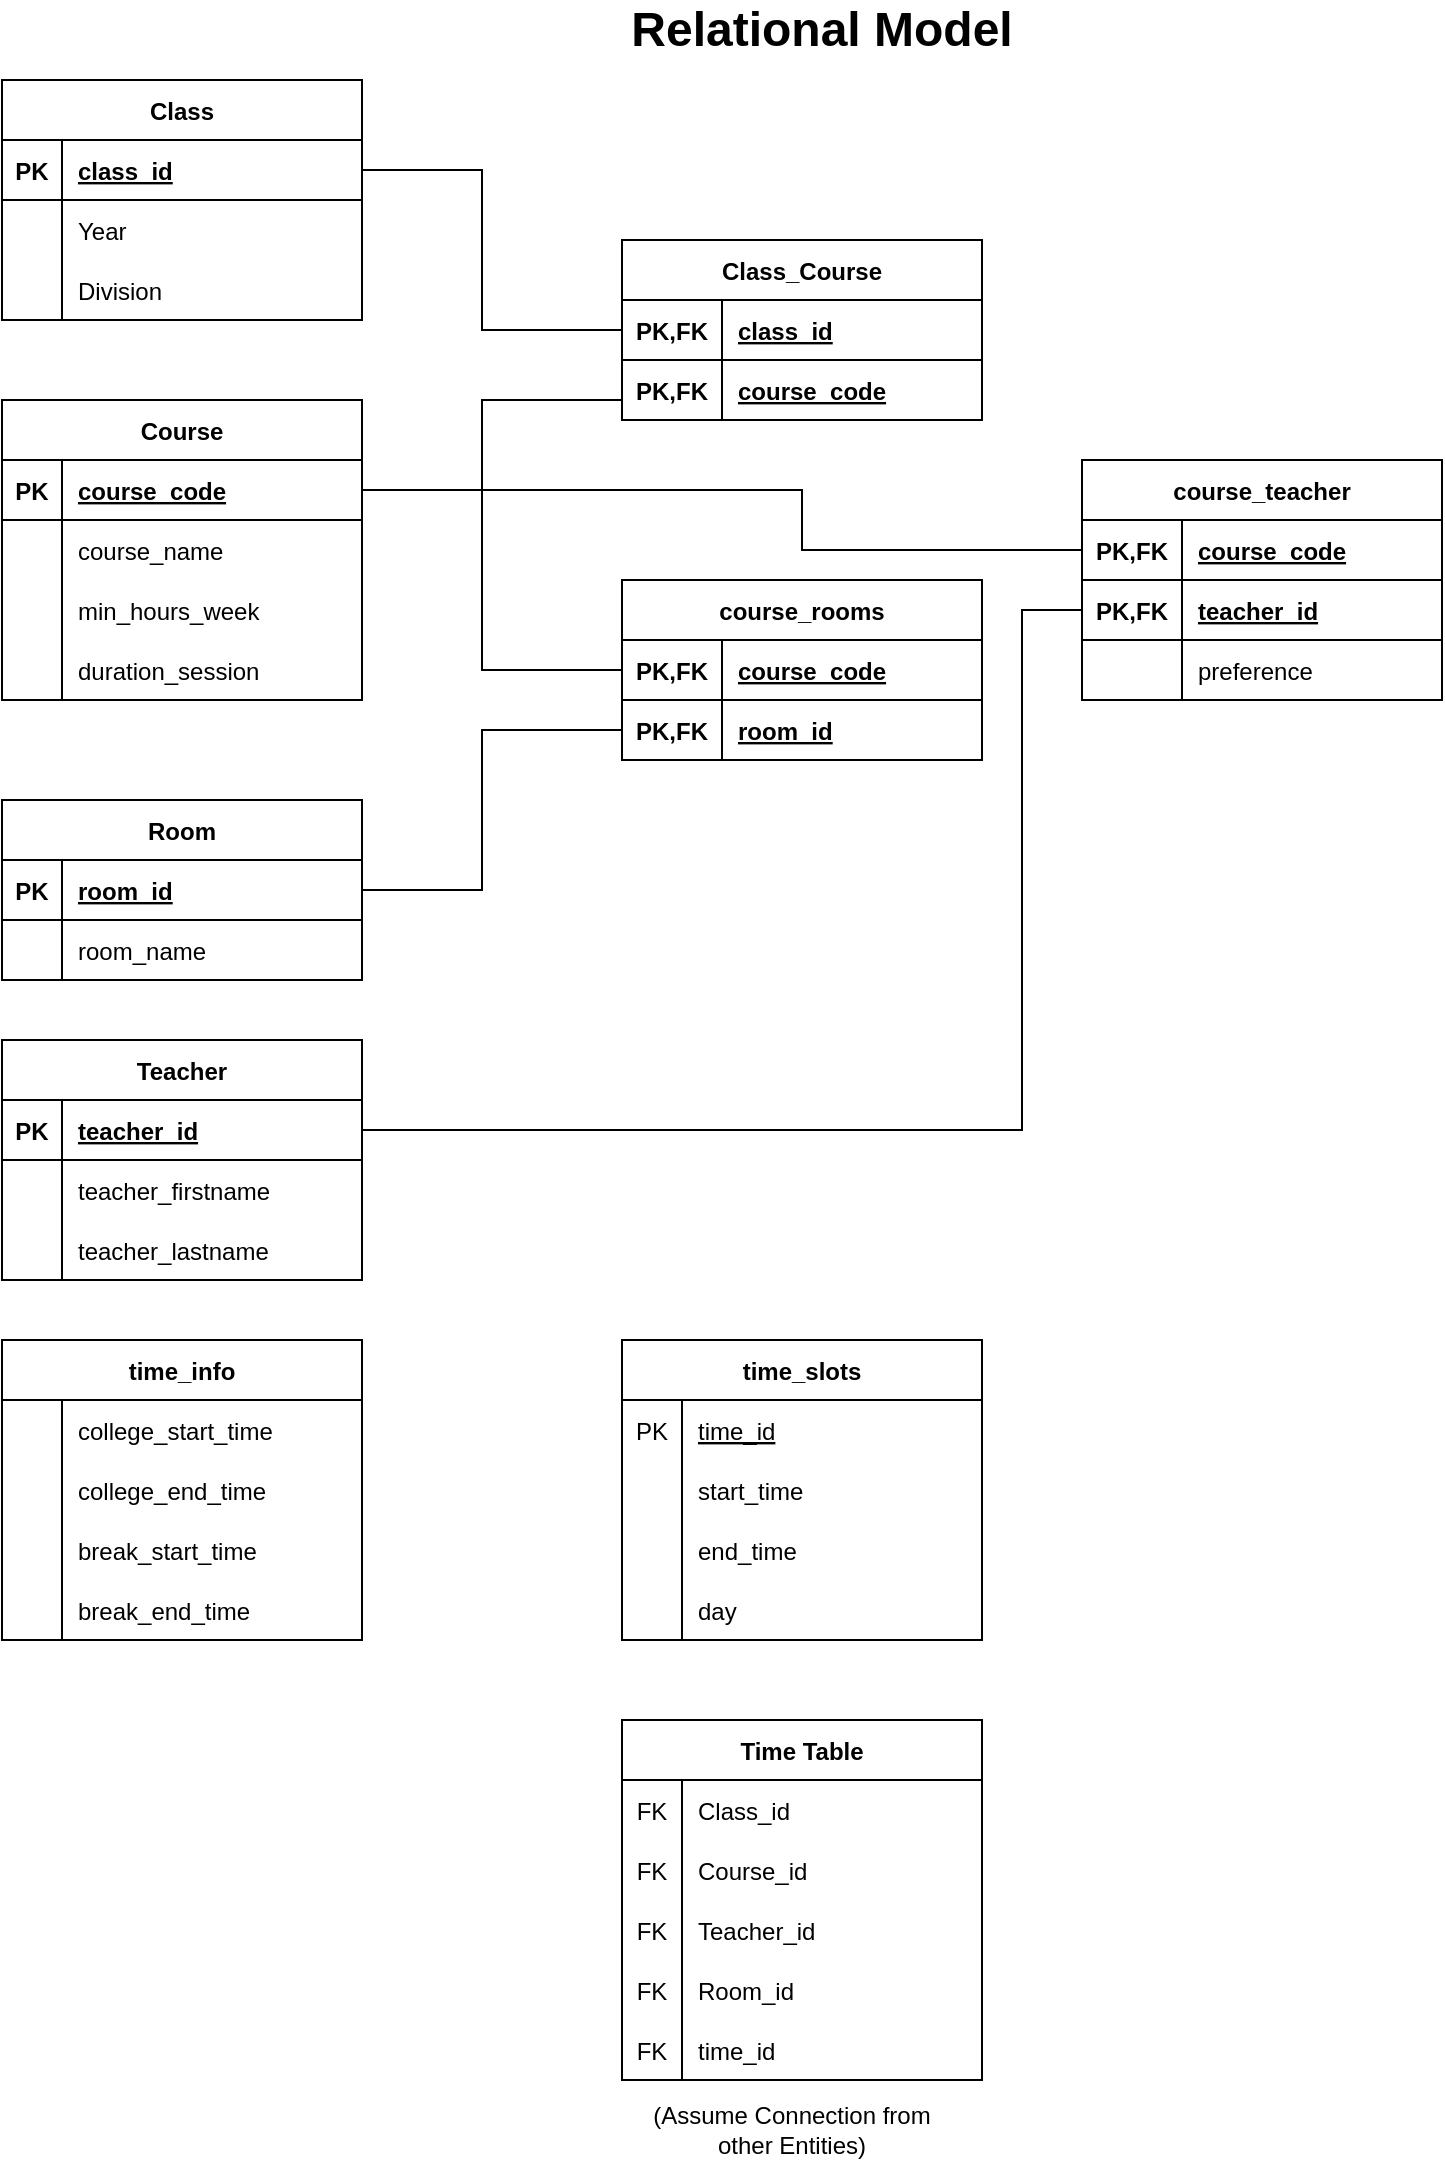 <mxfile version="20.8.7" type="device"><diagram id="zvLqzb58kwVaxN1AMwR2" name="Page-1"><mxGraphModel dx="794" dy="476" grid="1" gridSize="10" guides="1" tooltips="1" connect="1" arrows="1" fold="1" page="1" pageScale="1" pageWidth="1100" pageHeight="1700" math="0" shadow="0"><root><mxCell id="0"/><mxCell id="1" parent="0"/><mxCell id="yM-epIyJSIIHkvB47Rvs-1" value="&lt;b&gt;&lt;font style=&quot;font-size: 24px;&quot;&gt;Relational Model&lt;/font&gt;&lt;/b&gt;" style="text;html=1;strokeColor=none;fillColor=none;align=center;verticalAlign=middle;whiteSpace=wrap;rounded=0;" parent="1" vertex="1"><mxGeometry x="310" y="40" width="280" height="30" as="geometry"/></mxCell><mxCell id="yM-epIyJSIIHkvB47Rvs-2" value="Class" style="shape=table;startSize=30;container=1;collapsible=1;childLayout=tableLayout;fixedRows=1;rowLines=0;fontStyle=1;align=center;resizeLast=1;fontSize=12;" parent="1" vertex="1"><mxGeometry x="40" y="80" width="180" height="120" as="geometry"/></mxCell><mxCell id="yM-epIyJSIIHkvB47Rvs-3" value="" style="shape=tableRow;horizontal=0;startSize=0;swimlaneHead=0;swimlaneBody=0;fillColor=none;collapsible=0;dropTarget=0;points=[[0,0.5],[1,0.5]];portConstraint=eastwest;top=0;left=0;right=0;bottom=1;fontSize=24;" parent="yM-epIyJSIIHkvB47Rvs-2" vertex="1"><mxGeometry y="30" width="180" height="30" as="geometry"/></mxCell><mxCell id="yM-epIyJSIIHkvB47Rvs-4" value="PK" style="shape=partialRectangle;connectable=0;fillColor=none;top=0;left=0;bottom=0;right=0;fontStyle=1;overflow=hidden;fontSize=12;" parent="yM-epIyJSIIHkvB47Rvs-3" vertex="1"><mxGeometry width="30" height="30" as="geometry"><mxRectangle width="30" height="30" as="alternateBounds"/></mxGeometry></mxCell><mxCell id="yM-epIyJSIIHkvB47Rvs-5" value="class_id" style="shape=partialRectangle;connectable=0;fillColor=none;top=0;left=0;bottom=0;right=0;align=left;spacingLeft=6;fontStyle=5;overflow=hidden;fontSize=12;" parent="yM-epIyJSIIHkvB47Rvs-3" vertex="1"><mxGeometry x="30" width="150" height="30" as="geometry"><mxRectangle width="150" height="30" as="alternateBounds"/></mxGeometry></mxCell><mxCell id="yM-epIyJSIIHkvB47Rvs-6" value="" style="shape=tableRow;horizontal=0;startSize=0;swimlaneHead=0;swimlaneBody=0;fillColor=none;collapsible=0;dropTarget=0;points=[[0,0.5],[1,0.5]];portConstraint=eastwest;top=0;left=0;right=0;bottom=0;fontSize=24;" parent="yM-epIyJSIIHkvB47Rvs-2" vertex="1"><mxGeometry y="60" width="180" height="30" as="geometry"/></mxCell><mxCell id="yM-epIyJSIIHkvB47Rvs-7" value="" style="shape=partialRectangle;connectable=0;fillColor=none;top=0;left=0;bottom=0;right=0;editable=1;overflow=hidden;fontSize=24;" parent="yM-epIyJSIIHkvB47Rvs-6" vertex="1"><mxGeometry width="30" height="30" as="geometry"><mxRectangle width="30" height="30" as="alternateBounds"/></mxGeometry></mxCell><mxCell id="yM-epIyJSIIHkvB47Rvs-8" value="Year" style="shape=partialRectangle;connectable=0;fillColor=none;top=0;left=0;bottom=0;right=0;align=left;spacingLeft=6;overflow=hidden;fontSize=12;" parent="yM-epIyJSIIHkvB47Rvs-6" vertex="1"><mxGeometry x="30" width="150" height="30" as="geometry"><mxRectangle width="150" height="30" as="alternateBounds"/></mxGeometry></mxCell><mxCell id="yM-epIyJSIIHkvB47Rvs-9" value="" style="shape=tableRow;horizontal=0;startSize=0;swimlaneHead=0;swimlaneBody=0;fillColor=none;collapsible=0;dropTarget=0;points=[[0,0.5],[1,0.5]];portConstraint=eastwest;top=0;left=0;right=0;bottom=0;fontSize=24;" parent="yM-epIyJSIIHkvB47Rvs-2" vertex="1"><mxGeometry y="90" width="180" height="30" as="geometry"/></mxCell><mxCell id="yM-epIyJSIIHkvB47Rvs-10" value="" style="shape=partialRectangle;connectable=0;fillColor=none;top=0;left=0;bottom=0;right=0;editable=1;overflow=hidden;fontSize=24;" parent="yM-epIyJSIIHkvB47Rvs-9" vertex="1"><mxGeometry width="30" height="30" as="geometry"><mxRectangle width="30" height="30" as="alternateBounds"/></mxGeometry></mxCell><mxCell id="yM-epIyJSIIHkvB47Rvs-11" value="Division" style="shape=partialRectangle;connectable=0;fillColor=none;top=0;left=0;bottom=0;right=0;align=left;spacingLeft=6;overflow=hidden;fontSize=12;" parent="yM-epIyJSIIHkvB47Rvs-9" vertex="1"><mxGeometry x="30" width="150" height="30" as="geometry"><mxRectangle width="150" height="30" as="alternateBounds"/></mxGeometry></mxCell><mxCell id="yM-epIyJSIIHkvB47Rvs-15" value="Course" style="shape=table;startSize=30;container=1;collapsible=1;childLayout=tableLayout;fixedRows=1;rowLines=0;fontStyle=1;align=center;resizeLast=1;fontSize=12;" parent="1" vertex="1"><mxGeometry x="40" y="240" width="180" height="150" as="geometry"/></mxCell><mxCell id="yM-epIyJSIIHkvB47Rvs-16" value="" style="shape=tableRow;horizontal=0;startSize=0;swimlaneHead=0;swimlaneBody=0;fillColor=none;collapsible=0;dropTarget=0;points=[[0,0.5],[1,0.5]];portConstraint=eastwest;top=0;left=0;right=0;bottom=1;fontSize=24;" parent="yM-epIyJSIIHkvB47Rvs-15" vertex="1"><mxGeometry y="30" width="180" height="30" as="geometry"/></mxCell><mxCell id="yM-epIyJSIIHkvB47Rvs-17" value="PK" style="shape=partialRectangle;connectable=0;fillColor=none;top=0;left=0;bottom=0;right=0;fontStyle=1;overflow=hidden;fontSize=12;" parent="yM-epIyJSIIHkvB47Rvs-16" vertex="1"><mxGeometry width="30" height="30" as="geometry"><mxRectangle width="30" height="30" as="alternateBounds"/></mxGeometry></mxCell><mxCell id="yM-epIyJSIIHkvB47Rvs-18" value="course_code" style="shape=partialRectangle;connectable=0;fillColor=none;top=0;left=0;bottom=0;right=0;align=left;spacingLeft=6;fontStyle=5;overflow=hidden;fontSize=12;" parent="yM-epIyJSIIHkvB47Rvs-16" vertex="1"><mxGeometry x="30" width="150" height="30" as="geometry"><mxRectangle width="150" height="30" as="alternateBounds"/></mxGeometry></mxCell><mxCell id="yM-epIyJSIIHkvB47Rvs-19" value="" style="shape=tableRow;horizontal=0;startSize=0;swimlaneHead=0;swimlaneBody=0;fillColor=none;collapsible=0;dropTarget=0;points=[[0,0.5],[1,0.5]];portConstraint=eastwest;top=0;left=0;right=0;bottom=0;fontSize=24;" parent="yM-epIyJSIIHkvB47Rvs-15" vertex="1"><mxGeometry y="60" width="180" height="30" as="geometry"/></mxCell><mxCell id="yM-epIyJSIIHkvB47Rvs-20" value="" style="shape=partialRectangle;connectable=0;fillColor=none;top=0;left=0;bottom=0;right=0;editable=1;overflow=hidden;fontSize=24;" parent="yM-epIyJSIIHkvB47Rvs-19" vertex="1"><mxGeometry width="30" height="30" as="geometry"><mxRectangle width="30" height="30" as="alternateBounds"/></mxGeometry></mxCell><mxCell id="yM-epIyJSIIHkvB47Rvs-21" value="course_name" style="shape=partialRectangle;connectable=0;fillColor=none;top=0;left=0;bottom=0;right=0;align=left;spacingLeft=6;overflow=hidden;fontSize=12;" parent="yM-epIyJSIIHkvB47Rvs-19" vertex="1"><mxGeometry x="30" width="150" height="30" as="geometry"><mxRectangle width="150" height="30" as="alternateBounds"/></mxGeometry></mxCell><mxCell id="yM-epIyJSIIHkvB47Rvs-22" value="" style="shape=tableRow;horizontal=0;startSize=0;swimlaneHead=0;swimlaneBody=0;fillColor=none;collapsible=0;dropTarget=0;points=[[0,0.5],[1,0.5]];portConstraint=eastwest;top=0;left=0;right=0;bottom=0;fontSize=24;" parent="yM-epIyJSIIHkvB47Rvs-15" vertex="1"><mxGeometry y="90" width="180" height="30" as="geometry"/></mxCell><mxCell id="yM-epIyJSIIHkvB47Rvs-23" value="" style="shape=partialRectangle;connectable=0;fillColor=none;top=0;left=0;bottom=0;right=0;editable=1;overflow=hidden;fontSize=24;" parent="yM-epIyJSIIHkvB47Rvs-22" vertex="1"><mxGeometry width="30" height="30" as="geometry"><mxRectangle width="30" height="30" as="alternateBounds"/></mxGeometry></mxCell><mxCell id="yM-epIyJSIIHkvB47Rvs-24" value="min_hours_week" style="shape=partialRectangle;connectable=0;fillColor=none;top=0;left=0;bottom=0;right=0;align=left;spacingLeft=6;overflow=hidden;fontSize=12;" parent="yM-epIyJSIIHkvB47Rvs-22" vertex="1"><mxGeometry x="30" width="150" height="30" as="geometry"><mxRectangle width="150" height="30" as="alternateBounds"/></mxGeometry></mxCell><mxCell id="yM-epIyJSIIHkvB47Rvs-47" value="" style="shape=tableRow;horizontal=0;startSize=0;swimlaneHead=0;swimlaneBody=0;fillColor=none;collapsible=0;dropTarget=0;points=[[0,0.5],[1,0.5]];portConstraint=eastwest;top=0;left=0;right=0;bottom=0;fontSize=24;" parent="yM-epIyJSIIHkvB47Rvs-15" vertex="1"><mxGeometry y="120" width="180" height="30" as="geometry"/></mxCell><mxCell id="yM-epIyJSIIHkvB47Rvs-48" value="" style="shape=partialRectangle;connectable=0;fillColor=none;top=0;left=0;bottom=0;right=0;editable=1;overflow=hidden;fontSize=24;" parent="yM-epIyJSIIHkvB47Rvs-47" vertex="1"><mxGeometry width="30" height="30" as="geometry"><mxRectangle width="30" height="30" as="alternateBounds"/></mxGeometry></mxCell><mxCell id="yM-epIyJSIIHkvB47Rvs-49" value="duration_session" style="shape=partialRectangle;connectable=0;fillColor=none;top=0;left=0;bottom=0;right=0;align=left;spacingLeft=6;overflow=hidden;fontSize=12;" parent="yM-epIyJSIIHkvB47Rvs-47" vertex="1"><mxGeometry x="30" width="150" height="30" as="geometry"><mxRectangle width="150" height="30" as="alternateBounds"/></mxGeometry></mxCell><mxCell id="yM-epIyJSIIHkvB47Rvs-50" value="Room" style="shape=table;startSize=30;container=1;collapsible=1;childLayout=tableLayout;fixedRows=1;rowLines=0;fontStyle=1;align=center;resizeLast=1;fontSize=12;" parent="1" vertex="1"><mxGeometry x="40" y="440" width="180" height="90" as="geometry"/></mxCell><mxCell id="yM-epIyJSIIHkvB47Rvs-51" value="" style="shape=tableRow;horizontal=0;startSize=0;swimlaneHead=0;swimlaneBody=0;fillColor=none;collapsible=0;dropTarget=0;points=[[0,0.5],[1,0.5]];portConstraint=eastwest;top=0;left=0;right=0;bottom=1;fontSize=24;" parent="yM-epIyJSIIHkvB47Rvs-50" vertex="1"><mxGeometry y="30" width="180" height="30" as="geometry"/></mxCell><mxCell id="yM-epIyJSIIHkvB47Rvs-52" value="PK" style="shape=partialRectangle;connectable=0;fillColor=none;top=0;left=0;bottom=0;right=0;fontStyle=1;overflow=hidden;fontSize=12;" parent="yM-epIyJSIIHkvB47Rvs-51" vertex="1"><mxGeometry width="30" height="30" as="geometry"><mxRectangle width="30" height="30" as="alternateBounds"/></mxGeometry></mxCell><mxCell id="yM-epIyJSIIHkvB47Rvs-53" value="room_id" style="shape=partialRectangle;connectable=0;fillColor=none;top=0;left=0;bottom=0;right=0;align=left;spacingLeft=6;fontStyle=5;overflow=hidden;fontSize=12;" parent="yM-epIyJSIIHkvB47Rvs-51" vertex="1"><mxGeometry x="30" width="150" height="30" as="geometry"><mxRectangle width="150" height="30" as="alternateBounds"/></mxGeometry></mxCell><mxCell id="yM-epIyJSIIHkvB47Rvs-54" value="" style="shape=tableRow;horizontal=0;startSize=0;swimlaneHead=0;swimlaneBody=0;fillColor=none;collapsible=0;dropTarget=0;points=[[0,0.5],[1,0.5]];portConstraint=eastwest;top=0;left=0;right=0;bottom=0;fontSize=24;" parent="yM-epIyJSIIHkvB47Rvs-50" vertex="1"><mxGeometry y="60" width="180" height="30" as="geometry"/></mxCell><mxCell id="yM-epIyJSIIHkvB47Rvs-55" value="" style="shape=partialRectangle;connectable=0;fillColor=none;top=0;left=0;bottom=0;right=0;editable=1;overflow=hidden;fontSize=24;" parent="yM-epIyJSIIHkvB47Rvs-54" vertex="1"><mxGeometry width="30" height="30" as="geometry"><mxRectangle width="30" height="30" as="alternateBounds"/></mxGeometry></mxCell><mxCell id="yM-epIyJSIIHkvB47Rvs-56" value="room_name" style="shape=partialRectangle;connectable=0;fillColor=none;top=0;left=0;bottom=0;right=0;align=left;spacingLeft=6;overflow=hidden;fontSize=12;" parent="yM-epIyJSIIHkvB47Rvs-54" vertex="1"><mxGeometry x="30" width="150" height="30" as="geometry"><mxRectangle width="150" height="30" as="alternateBounds"/></mxGeometry></mxCell><mxCell id="yM-epIyJSIIHkvB47Rvs-63" value="Teacher" style="shape=table;startSize=30;container=1;collapsible=1;childLayout=tableLayout;fixedRows=1;rowLines=0;fontStyle=1;align=center;resizeLast=1;fontSize=12;" parent="1" vertex="1"><mxGeometry x="40" y="560" width="180" height="120" as="geometry"/></mxCell><mxCell id="yM-epIyJSIIHkvB47Rvs-64" value="" style="shape=tableRow;horizontal=0;startSize=0;swimlaneHead=0;swimlaneBody=0;fillColor=none;collapsible=0;dropTarget=0;points=[[0,0.5],[1,0.5]];portConstraint=eastwest;top=0;left=0;right=0;bottom=1;fontSize=24;" parent="yM-epIyJSIIHkvB47Rvs-63" vertex="1"><mxGeometry y="30" width="180" height="30" as="geometry"/></mxCell><mxCell id="yM-epIyJSIIHkvB47Rvs-65" value="PK" style="shape=partialRectangle;connectable=0;fillColor=none;top=0;left=0;bottom=0;right=0;fontStyle=1;overflow=hidden;fontSize=12;" parent="yM-epIyJSIIHkvB47Rvs-64" vertex="1"><mxGeometry width="30" height="30" as="geometry"><mxRectangle width="30" height="30" as="alternateBounds"/></mxGeometry></mxCell><mxCell id="yM-epIyJSIIHkvB47Rvs-66" value="teacher_id" style="shape=partialRectangle;connectable=0;fillColor=none;top=0;left=0;bottom=0;right=0;align=left;spacingLeft=6;fontStyle=5;overflow=hidden;fontSize=12;" parent="yM-epIyJSIIHkvB47Rvs-64" vertex="1"><mxGeometry x="30" width="150" height="30" as="geometry"><mxRectangle width="150" height="30" as="alternateBounds"/></mxGeometry></mxCell><mxCell id="yM-epIyJSIIHkvB47Rvs-67" value="" style="shape=tableRow;horizontal=0;startSize=0;swimlaneHead=0;swimlaneBody=0;fillColor=none;collapsible=0;dropTarget=0;points=[[0,0.5],[1,0.5]];portConstraint=eastwest;top=0;left=0;right=0;bottom=0;fontSize=24;" parent="yM-epIyJSIIHkvB47Rvs-63" vertex="1"><mxGeometry y="60" width="180" height="30" as="geometry"/></mxCell><mxCell id="yM-epIyJSIIHkvB47Rvs-68" value="" style="shape=partialRectangle;connectable=0;fillColor=none;top=0;left=0;bottom=0;right=0;editable=1;overflow=hidden;fontSize=24;" parent="yM-epIyJSIIHkvB47Rvs-67" vertex="1"><mxGeometry width="30" height="30" as="geometry"><mxRectangle width="30" height="30" as="alternateBounds"/></mxGeometry></mxCell><mxCell id="yM-epIyJSIIHkvB47Rvs-69" value="teacher_firstname" style="shape=partialRectangle;connectable=0;fillColor=none;top=0;left=0;bottom=0;right=0;align=left;spacingLeft=6;overflow=hidden;fontSize=12;" parent="yM-epIyJSIIHkvB47Rvs-67" vertex="1"><mxGeometry x="30" width="150" height="30" as="geometry"><mxRectangle width="150" height="30" as="alternateBounds"/></mxGeometry></mxCell><mxCell id="W02HXbBs8WjF3Lc7Ma4K-1" value="" style="shape=tableRow;horizontal=0;startSize=0;swimlaneHead=0;swimlaneBody=0;fillColor=none;collapsible=0;dropTarget=0;points=[[0,0.5],[1,0.5]];portConstraint=eastwest;top=0;left=0;right=0;bottom=0;fontSize=24;" parent="yM-epIyJSIIHkvB47Rvs-63" vertex="1"><mxGeometry y="90" width="180" height="30" as="geometry"/></mxCell><mxCell id="W02HXbBs8WjF3Lc7Ma4K-2" value="" style="shape=partialRectangle;connectable=0;fillColor=none;top=0;left=0;bottom=0;right=0;editable=1;overflow=hidden;fontSize=24;" parent="W02HXbBs8WjF3Lc7Ma4K-1" vertex="1"><mxGeometry width="30" height="30" as="geometry"><mxRectangle width="30" height="30" as="alternateBounds"/></mxGeometry></mxCell><mxCell id="W02HXbBs8WjF3Lc7Ma4K-3" value="teacher_lastname" style="shape=partialRectangle;connectable=0;fillColor=none;top=0;left=0;bottom=0;right=0;align=left;spacingLeft=6;overflow=hidden;fontSize=12;" parent="W02HXbBs8WjF3Lc7Ma4K-1" vertex="1"><mxGeometry x="30" width="150" height="30" as="geometry"><mxRectangle width="150" height="30" as="alternateBounds"/></mxGeometry></mxCell><mxCell id="yM-epIyJSIIHkvB47Rvs-76" value="Class_Course" style="shape=table;startSize=30;container=1;collapsible=1;childLayout=tableLayout;fixedRows=1;rowLines=0;fontStyle=1;align=center;resizeLast=1;fontSize=12;" parent="1" vertex="1"><mxGeometry x="350" y="160" width="180" height="90" as="geometry"/></mxCell><mxCell id="yM-epIyJSIIHkvB47Rvs-77" value="" style="shape=tableRow;horizontal=0;startSize=0;swimlaneHead=0;swimlaneBody=0;fillColor=none;collapsible=0;dropTarget=0;points=[[0,0.5],[1,0.5]];portConstraint=eastwest;top=0;left=0;right=0;bottom=1;fontSize=24;" parent="yM-epIyJSIIHkvB47Rvs-76" vertex="1"><mxGeometry y="30" width="180" height="30" as="geometry"/></mxCell><mxCell id="yM-epIyJSIIHkvB47Rvs-78" value="PK,FK" style="shape=partialRectangle;connectable=0;fillColor=none;top=0;left=0;bottom=0;right=0;fontStyle=1;overflow=hidden;fontSize=12;" parent="yM-epIyJSIIHkvB47Rvs-77" vertex="1"><mxGeometry width="50" height="30" as="geometry"><mxRectangle width="50" height="30" as="alternateBounds"/></mxGeometry></mxCell><mxCell id="yM-epIyJSIIHkvB47Rvs-79" value="class_id" style="shape=partialRectangle;connectable=0;fillColor=none;top=0;left=0;bottom=0;right=0;align=left;spacingLeft=6;fontStyle=5;overflow=hidden;fontSize=12;" parent="yM-epIyJSIIHkvB47Rvs-77" vertex="1"><mxGeometry x="50" width="130" height="30" as="geometry"><mxRectangle width="130" height="30" as="alternateBounds"/></mxGeometry></mxCell><mxCell id="yM-epIyJSIIHkvB47Rvs-86" value="" style="shape=tableRow;horizontal=0;startSize=0;swimlaneHead=0;swimlaneBody=0;fillColor=none;collapsible=0;dropTarget=0;points=[[0,0.5],[1,0.5]];portConstraint=eastwest;top=0;left=0;right=0;bottom=1;fontSize=24;" parent="yM-epIyJSIIHkvB47Rvs-76" vertex="1"><mxGeometry y="60" width="180" height="30" as="geometry"/></mxCell><mxCell id="yM-epIyJSIIHkvB47Rvs-87" value="PK,FK" style="shape=partialRectangle;connectable=0;fillColor=none;top=0;left=0;bottom=0;right=0;fontStyle=1;overflow=hidden;fontSize=12;" parent="yM-epIyJSIIHkvB47Rvs-86" vertex="1"><mxGeometry width="50" height="30" as="geometry"><mxRectangle width="50" height="30" as="alternateBounds"/></mxGeometry></mxCell><mxCell id="yM-epIyJSIIHkvB47Rvs-88" value="course_code" style="shape=partialRectangle;connectable=0;fillColor=none;top=0;left=0;bottom=0;right=0;align=left;spacingLeft=6;fontStyle=5;overflow=hidden;fontSize=12;" parent="yM-epIyJSIIHkvB47Rvs-86" vertex="1"><mxGeometry x="50" width="130" height="30" as="geometry"><mxRectangle width="130" height="30" as="alternateBounds"/></mxGeometry></mxCell><mxCell id="yM-epIyJSIIHkvB47Rvs-93" value="" style="endArrow=none;html=1;rounded=0;fontSize=12;exitX=1;exitY=0.5;exitDx=0;exitDy=0;entryX=0;entryY=0.5;entryDx=0;entryDy=0;" parent="1" source="yM-epIyJSIIHkvB47Rvs-3" target="yM-epIyJSIIHkvB47Rvs-77" edge="1"><mxGeometry relative="1" as="geometry"><mxPoint x="360" y="210" as="sourcePoint"/><mxPoint x="520" y="210" as="targetPoint"/><Array as="points"><mxPoint x="280" y="125"/><mxPoint x="280" y="205"/></Array></mxGeometry></mxCell><mxCell id="yM-epIyJSIIHkvB47Rvs-94" value="" style="endArrow=none;html=1;rounded=0;fontSize=12;exitX=1;exitY=0.5;exitDx=0;exitDy=0;" parent="1" source="yM-epIyJSIIHkvB47Rvs-16" edge="1"><mxGeometry relative="1" as="geometry"><mxPoint x="360" y="210" as="sourcePoint"/><mxPoint x="350" y="240" as="targetPoint"/><Array as="points"><mxPoint x="280" y="285"/><mxPoint x="280" y="240"/></Array></mxGeometry></mxCell><mxCell id="yM-epIyJSIIHkvB47Rvs-95" value="course_rooms" style="shape=table;startSize=30;container=1;collapsible=1;childLayout=tableLayout;fixedRows=1;rowLines=0;fontStyle=1;align=center;resizeLast=1;fontSize=12;" parent="1" vertex="1"><mxGeometry x="350" y="330" width="180" height="90" as="geometry"/></mxCell><mxCell id="yM-epIyJSIIHkvB47Rvs-96" value="" style="shape=tableRow;horizontal=0;startSize=0;swimlaneHead=0;swimlaneBody=0;fillColor=none;collapsible=0;dropTarget=0;points=[[0,0.5],[1,0.5]];portConstraint=eastwest;top=0;left=0;right=0;bottom=1;fontSize=24;" parent="yM-epIyJSIIHkvB47Rvs-95" vertex="1"><mxGeometry y="30" width="180" height="30" as="geometry"/></mxCell><mxCell id="yM-epIyJSIIHkvB47Rvs-97" value="PK,FK" style="shape=partialRectangle;connectable=0;fillColor=none;top=0;left=0;bottom=0;right=0;fontStyle=1;overflow=hidden;fontSize=12;" parent="yM-epIyJSIIHkvB47Rvs-96" vertex="1"><mxGeometry width="50" height="30" as="geometry"><mxRectangle width="50" height="30" as="alternateBounds"/></mxGeometry></mxCell><mxCell id="yM-epIyJSIIHkvB47Rvs-98" value="course_code" style="shape=partialRectangle;connectable=0;fillColor=none;top=0;left=0;bottom=0;right=0;align=left;spacingLeft=6;fontStyle=5;overflow=hidden;fontSize=12;" parent="yM-epIyJSIIHkvB47Rvs-96" vertex="1"><mxGeometry x="50" width="130" height="30" as="geometry"><mxRectangle width="130" height="30" as="alternateBounds"/></mxGeometry></mxCell><mxCell id="yM-epIyJSIIHkvB47Rvs-99" value="" style="shape=tableRow;horizontal=0;startSize=0;swimlaneHead=0;swimlaneBody=0;fillColor=none;collapsible=0;dropTarget=0;points=[[0,0.5],[1,0.5]];portConstraint=eastwest;top=0;left=0;right=0;bottom=1;fontSize=24;" parent="yM-epIyJSIIHkvB47Rvs-95" vertex="1"><mxGeometry y="60" width="180" height="30" as="geometry"/></mxCell><mxCell id="yM-epIyJSIIHkvB47Rvs-100" value="PK,FK" style="shape=partialRectangle;connectable=0;fillColor=none;top=0;left=0;bottom=0;right=0;fontStyle=1;overflow=hidden;fontSize=12;" parent="yM-epIyJSIIHkvB47Rvs-99" vertex="1"><mxGeometry width="50" height="30" as="geometry"><mxRectangle width="50" height="30" as="alternateBounds"/></mxGeometry></mxCell><mxCell id="yM-epIyJSIIHkvB47Rvs-101" value="room_id" style="shape=partialRectangle;connectable=0;fillColor=none;top=0;left=0;bottom=0;right=0;align=left;spacingLeft=6;fontStyle=5;overflow=hidden;fontSize=12;" parent="yM-epIyJSIIHkvB47Rvs-99" vertex="1"><mxGeometry x="50" width="130" height="30" as="geometry"><mxRectangle width="130" height="30" as="alternateBounds"/></mxGeometry></mxCell><mxCell id="yM-epIyJSIIHkvB47Rvs-102" value="" style="endArrow=none;html=1;rounded=0;fontSize=12;exitX=1;exitY=0.5;exitDx=0;exitDy=0;entryX=0;entryY=0.5;entryDx=0;entryDy=0;" parent="1" source="yM-epIyJSIIHkvB47Rvs-16" target="yM-epIyJSIIHkvB47Rvs-96" edge="1"><mxGeometry relative="1" as="geometry"><mxPoint x="250" y="440" as="sourcePoint"/><mxPoint x="410" y="440" as="targetPoint"/><Array as="points"><mxPoint x="280" y="285"/><mxPoint x="280" y="375"/></Array></mxGeometry></mxCell><mxCell id="yM-epIyJSIIHkvB47Rvs-103" value="" style="endArrow=none;html=1;rounded=0;fontSize=12;exitX=1;exitY=0.5;exitDx=0;exitDy=0;entryX=0;entryY=0.5;entryDx=0;entryDy=0;" parent="1" source="yM-epIyJSIIHkvB47Rvs-51" target="yM-epIyJSIIHkvB47Rvs-99" edge="1"><mxGeometry relative="1" as="geometry"><mxPoint x="320" y="490" as="sourcePoint"/><mxPoint x="480" y="490" as="targetPoint"/><Array as="points"><mxPoint x="280" y="485"/><mxPoint x="280" y="405"/></Array></mxGeometry></mxCell><mxCell id="yM-epIyJSIIHkvB47Rvs-104" value="course_teacher" style="shape=table;startSize=30;container=1;collapsible=1;childLayout=tableLayout;fixedRows=1;rowLines=0;fontStyle=1;align=center;resizeLast=1;fontSize=12;" parent="1" vertex="1"><mxGeometry x="580" y="270" width="180" height="120" as="geometry"/></mxCell><mxCell id="yM-epIyJSIIHkvB47Rvs-105" value="" style="shape=tableRow;horizontal=0;startSize=0;swimlaneHead=0;swimlaneBody=0;fillColor=none;collapsible=0;dropTarget=0;points=[[0,0.5],[1,0.5]];portConstraint=eastwest;top=0;left=0;right=0;bottom=1;fontSize=24;" parent="yM-epIyJSIIHkvB47Rvs-104" vertex="1"><mxGeometry y="30" width="180" height="30" as="geometry"/></mxCell><mxCell id="yM-epIyJSIIHkvB47Rvs-106" value="PK,FK" style="shape=partialRectangle;connectable=0;fillColor=none;top=0;left=0;bottom=0;right=0;fontStyle=1;overflow=hidden;fontSize=12;" parent="yM-epIyJSIIHkvB47Rvs-105" vertex="1"><mxGeometry width="50" height="30" as="geometry"><mxRectangle width="50" height="30" as="alternateBounds"/></mxGeometry></mxCell><mxCell id="yM-epIyJSIIHkvB47Rvs-107" value="course_code" style="shape=partialRectangle;connectable=0;fillColor=none;top=0;left=0;bottom=0;right=0;align=left;spacingLeft=6;fontStyle=5;overflow=hidden;fontSize=12;" parent="yM-epIyJSIIHkvB47Rvs-105" vertex="1"><mxGeometry x="50" width="130" height="30" as="geometry"><mxRectangle width="130" height="30" as="alternateBounds"/></mxGeometry></mxCell><mxCell id="yM-epIyJSIIHkvB47Rvs-108" value="" style="shape=tableRow;horizontal=0;startSize=0;swimlaneHead=0;swimlaneBody=0;fillColor=none;collapsible=0;dropTarget=0;points=[[0,0.5],[1,0.5]];portConstraint=eastwest;top=0;left=0;right=0;bottom=1;fontSize=24;" parent="yM-epIyJSIIHkvB47Rvs-104" vertex="1"><mxGeometry y="60" width="180" height="30" as="geometry"/></mxCell><mxCell id="yM-epIyJSIIHkvB47Rvs-109" value="PK,FK" style="shape=partialRectangle;connectable=0;fillColor=none;top=0;left=0;bottom=0;right=0;fontStyle=1;overflow=hidden;fontSize=12;" parent="yM-epIyJSIIHkvB47Rvs-108" vertex="1"><mxGeometry width="50" height="30" as="geometry"><mxRectangle width="50" height="30" as="alternateBounds"/></mxGeometry></mxCell><mxCell id="yM-epIyJSIIHkvB47Rvs-110" value="teacher_id" style="shape=partialRectangle;connectable=0;fillColor=none;top=0;left=0;bottom=0;right=0;align=left;spacingLeft=6;fontStyle=5;overflow=hidden;fontSize=12;" parent="yM-epIyJSIIHkvB47Rvs-108" vertex="1"><mxGeometry x="50" width="130" height="30" as="geometry"><mxRectangle width="130" height="30" as="alternateBounds"/></mxGeometry></mxCell><mxCell id="SUbfQXTzUHU4KS2dncyv-1" value="" style="shape=tableRow;horizontal=0;startSize=0;swimlaneHead=0;swimlaneBody=0;fillColor=none;collapsible=0;dropTarget=0;points=[[0,0.5],[1,0.5]];portConstraint=eastwest;top=0;left=0;right=0;bottom=1;fontSize=24;" parent="yM-epIyJSIIHkvB47Rvs-104" vertex="1"><mxGeometry y="90" width="180" height="30" as="geometry"/></mxCell><mxCell id="SUbfQXTzUHU4KS2dncyv-2" value="" style="shape=partialRectangle;connectable=0;fillColor=none;top=0;left=0;bottom=0;right=0;fontStyle=1;overflow=hidden;fontSize=12;" parent="SUbfQXTzUHU4KS2dncyv-1" vertex="1"><mxGeometry width="50" height="30" as="geometry"><mxRectangle width="50" height="30" as="alternateBounds"/></mxGeometry></mxCell><mxCell id="SUbfQXTzUHU4KS2dncyv-3" value="preference" style="shape=partialRectangle;connectable=0;fillColor=none;top=0;left=0;bottom=0;right=0;align=left;spacingLeft=6;fontStyle=0;overflow=hidden;fontSize=12;" parent="SUbfQXTzUHU4KS2dncyv-1" vertex="1"><mxGeometry x="50" width="130" height="30" as="geometry"><mxRectangle width="130" height="30" as="alternateBounds"/></mxGeometry></mxCell><mxCell id="yM-epIyJSIIHkvB47Rvs-111" value="" style="endArrow=none;html=1;rounded=0;fontSize=12;exitX=1;exitY=0.5;exitDx=0;exitDy=0;entryX=0;entryY=0.5;entryDx=0;entryDy=0;" parent="1" source="yM-epIyJSIIHkvB47Rvs-16" target="yM-epIyJSIIHkvB47Rvs-105" edge="1"><mxGeometry relative="1" as="geometry"><mxPoint x="360" y="310" as="sourcePoint"/><mxPoint x="520" y="310" as="targetPoint"/><Array as="points"><mxPoint x="440" y="285"/><mxPoint x="440" y="315"/></Array></mxGeometry></mxCell><mxCell id="yM-epIyJSIIHkvB47Rvs-112" value="" style="endArrow=none;html=1;rounded=0;fontSize=12;exitX=1;exitY=0.5;exitDx=0;exitDy=0;entryX=0;entryY=0.5;entryDx=0;entryDy=0;" parent="1" source="yM-epIyJSIIHkvB47Rvs-64" target="yM-epIyJSIIHkvB47Rvs-108" edge="1"><mxGeometry relative="1" as="geometry"><mxPoint x="360" y="510" as="sourcePoint"/><mxPoint x="520" y="510" as="targetPoint"/><Array as="points"><mxPoint x="550" y="605"/><mxPoint x="550" y="345"/><mxPoint x="580" y="345"/></Array></mxGeometry></mxCell><mxCell id="yM-epIyJSIIHkvB47Rvs-113" value="time_info" style="shape=table;startSize=30;container=1;collapsible=1;childLayout=tableLayout;fixedRows=1;rowLines=0;fontStyle=1;align=center;resizeLast=1;fontSize=12;" parent="1" vertex="1"><mxGeometry x="40" y="710" width="180" height="150" as="geometry"/></mxCell><mxCell id="yM-epIyJSIIHkvB47Rvs-117" value="" style="shape=tableRow;horizontal=0;startSize=0;swimlaneHead=0;swimlaneBody=0;fillColor=none;collapsible=0;dropTarget=0;points=[[0,0.5],[1,0.5]];portConstraint=eastwest;top=0;left=0;right=0;bottom=0;fontSize=24;" parent="yM-epIyJSIIHkvB47Rvs-113" vertex="1"><mxGeometry y="30" width="180" height="30" as="geometry"/></mxCell><mxCell id="yM-epIyJSIIHkvB47Rvs-118" value="" style="shape=partialRectangle;connectable=0;fillColor=none;top=0;left=0;bottom=0;right=0;editable=1;overflow=hidden;fontSize=24;" parent="yM-epIyJSIIHkvB47Rvs-117" vertex="1"><mxGeometry width="30" height="30" as="geometry"><mxRectangle width="30" height="30" as="alternateBounds"/></mxGeometry></mxCell><mxCell id="yM-epIyJSIIHkvB47Rvs-119" value="college_start_time" style="shape=partialRectangle;connectable=0;fillColor=none;top=0;left=0;bottom=0;right=0;align=left;spacingLeft=6;overflow=hidden;fontSize=12;" parent="yM-epIyJSIIHkvB47Rvs-117" vertex="1"><mxGeometry x="30" width="150" height="30" as="geometry"><mxRectangle width="150" height="30" as="alternateBounds"/></mxGeometry></mxCell><mxCell id="yM-epIyJSIIHkvB47Rvs-120" value="" style="shape=tableRow;horizontal=0;startSize=0;swimlaneHead=0;swimlaneBody=0;fillColor=none;collapsible=0;dropTarget=0;points=[[0,0.5],[1,0.5]];portConstraint=eastwest;top=0;left=0;right=0;bottom=0;fontSize=24;" parent="yM-epIyJSIIHkvB47Rvs-113" vertex="1"><mxGeometry y="60" width="180" height="30" as="geometry"/></mxCell><mxCell id="yM-epIyJSIIHkvB47Rvs-121" value="" style="shape=partialRectangle;connectable=0;fillColor=none;top=0;left=0;bottom=0;right=0;editable=1;overflow=hidden;fontSize=24;" parent="yM-epIyJSIIHkvB47Rvs-120" vertex="1"><mxGeometry width="30" height="30" as="geometry"><mxRectangle width="30" height="30" as="alternateBounds"/></mxGeometry></mxCell><mxCell id="yM-epIyJSIIHkvB47Rvs-122" value="college_end_time" style="shape=partialRectangle;connectable=0;fillColor=none;top=0;left=0;bottom=0;right=0;align=left;spacingLeft=6;overflow=hidden;fontSize=12;" parent="yM-epIyJSIIHkvB47Rvs-120" vertex="1"><mxGeometry x="30" width="150" height="30" as="geometry"><mxRectangle width="150" height="30" as="alternateBounds"/></mxGeometry></mxCell><mxCell id="yM-epIyJSIIHkvB47Rvs-123" value="" style="shape=tableRow;horizontal=0;startSize=0;swimlaneHead=0;swimlaneBody=0;fillColor=none;collapsible=0;dropTarget=0;points=[[0,0.5],[1,0.5]];portConstraint=eastwest;top=0;left=0;right=0;bottom=0;fontSize=24;" parent="yM-epIyJSIIHkvB47Rvs-113" vertex="1"><mxGeometry y="90" width="180" height="30" as="geometry"/></mxCell><mxCell id="yM-epIyJSIIHkvB47Rvs-124" value="" style="shape=partialRectangle;connectable=0;fillColor=none;top=0;left=0;bottom=0;right=0;editable=1;overflow=hidden;fontSize=24;" parent="yM-epIyJSIIHkvB47Rvs-123" vertex="1"><mxGeometry width="30" height="30" as="geometry"><mxRectangle width="30" height="30" as="alternateBounds"/></mxGeometry></mxCell><mxCell id="yM-epIyJSIIHkvB47Rvs-125" value="break_start_time" style="shape=partialRectangle;connectable=0;fillColor=none;top=0;left=0;bottom=0;right=0;align=left;spacingLeft=6;overflow=hidden;fontSize=12;" parent="yM-epIyJSIIHkvB47Rvs-123" vertex="1"><mxGeometry x="30" width="150" height="30" as="geometry"><mxRectangle width="150" height="30" as="alternateBounds"/></mxGeometry></mxCell><mxCell id="O_0n4XbbraEeVZyB7gW1-11" value="" style="shape=tableRow;horizontal=0;startSize=0;swimlaneHead=0;swimlaneBody=0;fillColor=none;collapsible=0;dropTarget=0;points=[[0,0.5],[1,0.5]];portConstraint=eastwest;top=0;left=0;right=0;bottom=0;fontSize=24;" parent="yM-epIyJSIIHkvB47Rvs-113" vertex="1"><mxGeometry y="120" width="180" height="30" as="geometry"/></mxCell><mxCell id="O_0n4XbbraEeVZyB7gW1-12" value="" style="shape=partialRectangle;connectable=0;fillColor=none;top=0;left=0;bottom=0;right=0;editable=1;overflow=hidden;fontSize=24;" parent="O_0n4XbbraEeVZyB7gW1-11" vertex="1"><mxGeometry width="30" height="30" as="geometry"><mxRectangle width="30" height="30" as="alternateBounds"/></mxGeometry></mxCell><mxCell id="O_0n4XbbraEeVZyB7gW1-13" value="break_end_time" style="shape=partialRectangle;connectable=0;fillColor=none;top=0;left=0;bottom=0;right=0;align=left;spacingLeft=6;overflow=hidden;fontSize=12;" parent="O_0n4XbbraEeVZyB7gW1-11" vertex="1"><mxGeometry x="30" width="150" height="30" as="geometry"><mxRectangle width="150" height="30" as="alternateBounds"/></mxGeometry></mxCell><mxCell id="yM-epIyJSIIHkvB47Rvs-187" value="Time Table" style="shape=table;startSize=30;container=1;collapsible=1;childLayout=tableLayout;fixedRows=1;rowLines=0;fontStyle=1;align=center;resizeLast=1;fontSize=12;" parent="1" vertex="1"><mxGeometry x="350" y="900" width="180" height="180" as="geometry"/></mxCell><mxCell id="yM-epIyJSIIHkvB47Rvs-191" value="" style="shape=tableRow;horizontal=0;startSize=0;swimlaneHead=0;swimlaneBody=0;fillColor=none;collapsible=0;dropTarget=0;points=[[0,0.5],[1,0.5]];portConstraint=eastwest;top=0;left=0;right=0;bottom=0;fontSize=24;" parent="yM-epIyJSIIHkvB47Rvs-187" vertex="1"><mxGeometry y="30" width="180" height="30" as="geometry"/></mxCell><mxCell id="yM-epIyJSIIHkvB47Rvs-192" value="FK" style="shape=partialRectangle;connectable=0;fillColor=none;top=0;left=0;bottom=0;right=0;editable=1;overflow=hidden;fontSize=12;" parent="yM-epIyJSIIHkvB47Rvs-191" vertex="1"><mxGeometry width="30" height="30" as="geometry"><mxRectangle width="30" height="30" as="alternateBounds"/></mxGeometry></mxCell><mxCell id="yM-epIyJSIIHkvB47Rvs-193" value="Class_id" style="shape=partialRectangle;connectable=0;fillColor=none;top=0;left=0;bottom=0;right=0;align=left;spacingLeft=6;overflow=hidden;fontSize=12;" parent="yM-epIyJSIIHkvB47Rvs-191" vertex="1"><mxGeometry x="30" width="150" height="30" as="geometry"><mxRectangle width="150" height="30" as="alternateBounds"/></mxGeometry></mxCell><mxCell id="yM-epIyJSIIHkvB47Rvs-194" value="" style="shape=tableRow;horizontal=0;startSize=0;swimlaneHead=0;swimlaneBody=0;fillColor=none;collapsible=0;dropTarget=0;points=[[0,0.5],[1,0.5]];portConstraint=eastwest;top=0;left=0;right=0;bottom=0;fontSize=24;" parent="yM-epIyJSIIHkvB47Rvs-187" vertex="1"><mxGeometry y="60" width="180" height="30" as="geometry"/></mxCell><mxCell id="yM-epIyJSIIHkvB47Rvs-195" value="FK" style="shape=partialRectangle;connectable=0;fillColor=none;top=0;left=0;bottom=0;right=0;editable=1;overflow=hidden;fontSize=12;" parent="yM-epIyJSIIHkvB47Rvs-194" vertex="1"><mxGeometry width="30" height="30" as="geometry"><mxRectangle width="30" height="30" as="alternateBounds"/></mxGeometry></mxCell><mxCell id="yM-epIyJSIIHkvB47Rvs-196" value="Course_id" style="shape=partialRectangle;connectable=0;fillColor=none;top=0;left=0;bottom=0;right=0;align=left;spacingLeft=6;overflow=hidden;fontSize=12;" parent="yM-epIyJSIIHkvB47Rvs-194" vertex="1"><mxGeometry x="30" width="150" height="30" as="geometry"><mxRectangle width="150" height="30" as="alternateBounds"/></mxGeometry></mxCell><mxCell id="yM-epIyJSIIHkvB47Rvs-197" value="" style="shape=tableRow;horizontal=0;startSize=0;swimlaneHead=0;swimlaneBody=0;fillColor=none;collapsible=0;dropTarget=0;points=[[0,0.5],[1,0.5]];portConstraint=eastwest;top=0;left=0;right=0;bottom=0;fontSize=24;" parent="yM-epIyJSIIHkvB47Rvs-187" vertex="1"><mxGeometry y="90" width="180" height="30" as="geometry"/></mxCell><mxCell id="yM-epIyJSIIHkvB47Rvs-198" value="FK" style="shape=partialRectangle;connectable=0;fillColor=none;top=0;left=0;bottom=0;right=0;editable=1;overflow=hidden;fontSize=12;" parent="yM-epIyJSIIHkvB47Rvs-197" vertex="1"><mxGeometry width="30" height="30" as="geometry"><mxRectangle width="30" height="30" as="alternateBounds"/></mxGeometry></mxCell><mxCell id="yM-epIyJSIIHkvB47Rvs-199" value="Teacher_id" style="shape=partialRectangle;connectable=0;fillColor=none;top=0;left=0;bottom=0;right=0;align=left;spacingLeft=6;overflow=hidden;fontSize=12;" parent="yM-epIyJSIIHkvB47Rvs-197" vertex="1"><mxGeometry x="30" width="150" height="30" as="geometry"><mxRectangle width="150" height="30" as="alternateBounds"/></mxGeometry></mxCell><mxCell id="yM-epIyJSIIHkvB47Rvs-200" value="" style="shape=tableRow;horizontal=0;startSize=0;swimlaneHead=0;swimlaneBody=0;fillColor=none;collapsible=0;dropTarget=0;points=[[0,0.5],[1,0.5]];portConstraint=eastwest;top=0;left=0;right=0;bottom=0;fontSize=24;" parent="yM-epIyJSIIHkvB47Rvs-187" vertex="1"><mxGeometry y="120" width="180" height="30" as="geometry"/></mxCell><mxCell id="yM-epIyJSIIHkvB47Rvs-201" value="FK" style="shape=partialRectangle;connectable=0;fillColor=none;top=0;left=0;bottom=0;right=0;editable=1;overflow=hidden;fontSize=12;" parent="yM-epIyJSIIHkvB47Rvs-200" vertex="1"><mxGeometry width="30" height="30" as="geometry"><mxRectangle width="30" height="30" as="alternateBounds"/></mxGeometry></mxCell><mxCell id="yM-epIyJSIIHkvB47Rvs-202" value="Room_id" style="shape=partialRectangle;connectable=0;fillColor=none;top=0;left=0;bottom=0;right=0;align=left;spacingLeft=6;overflow=hidden;fontSize=12;" parent="yM-epIyJSIIHkvB47Rvs-200" vertex="1"><mxGeometry x="30" width="150" height="30" as="geometry"><mxRectangle width="150" height="30" as="alternateBounds"/></mxGeometry></mxCell><mxCell id="rnN04L4lg_k0_EmDCAvU-1" value="" style="shape=tableRow;horizontal=0;startSize=0;swimlaneHead=0;swimlaneBody=0;fillColor=none;collapsible=0;dropTarget=0;points=[[0,0.5],[1,0.5]];portConstraint=eastwest;top=0;left=0;right=0;bottom=0;fontSize=24;" parent="yM-epIyJSIIHkvB47Rvs-187" vertex="1"><mxGeometry y="150" width="180" height="30" as="geometry"/></mxCell><mxCell id="rnN04L4lg_k0_EmDCAvU-2" value="FK" style="shape=partialRectangle;connectable=0;fillColor=none;top=0;left=0;bottom=0;right=0;editable=1;overflow=hidden;fontSize=12;" parent="rnN04L4lg_k0_EmDCAvU-1" vertex="1"><mxGeometry width="30" height="30" as="geometry"><mxRectangle width="30" height="30" as="alternateBounds"/></mxGeometry></mxCell><mxCell id="rnN04L4lg_k0_EmDCAvU-3" value="time_id" style="shape=partialRectangle;connectable=0;fillColor=none;top=0;left=0;bottom=0;right=0;align=left;spacingLeft=6;overflow=hidden;fontSize=12;" parent="rnN04L4lg_k0_EmDCAvU-1" vertex="1"><mxGeometry x="30" width="150" height="30" as="geometry"><mxRectangle width="150" height="30" as="alternateBounds"/></mxGeometry></mxCell><mxCell id="yM-epIyJSIIHkvB47Rvs-203" value="(Assume Connection from other Entities)" style="text;html=1;strokeColor=none;fillColor=none;align=center;verticalAlign=middle;whiteSpace=wrap;rounded=0;fontSize=12;" parent="1" vertex="1"><mxGeometry x="360" y="1090" width="150" height="30" as="geometry"/></mxCell><mxCell id="TTdC9Ozk-8XFhHLGJn5R-1" value="time_slots" style="shape=table;startSize=30;container=1;collapsible=1;childLayout=tableLayout;fixedRows=1;rowLines=0;fontStyle=1;align=center;resizeLast=1;fontSize=12;" vertex="1" parent="1"><mxGeometry x="350" y="710" width="180" height="150" as="geometry"/></mxCell><mxCell id="TTdC9Ozk-8XFhHLGJn5R-2" value="" style="shape=tableRow;horizontal=0;startSize=0;swimlaneHead=0;swimlaneBody=0;fillColor=none;collapsible=0;dropTarget=0;points=[[0,0.5],[1,0.5]];portConstraint=eastwest;top=0;left=0;right=0;bottom=0;fontSize=24;" vertex="1" parent="TTdC9Ozk-8XFhHLGJn5R-1"><mxGeometry y="30" width="180" height="30" as="geometry"/></mxCell><mxCell id="TTdC9Ozk-8XFhHLGJn5R-3" value="PK" style="shape=partialRectangle;connectable=0;fillColor=none;top=0;left=0;bottom=0;right=0;editable=1;overflow=hidden;fontSize=12;" vertex="1" parent="TTdC9Ozk-8XFhHLGJn5R-2"><mxGeometry width="30" height="30" as="geometry"><mxRectangle width="30" height="30" as="alternateBounds"/></mxGeometry></mxCell><mxCell id="TTdC9Ozk-8XFhHLGJn5R-4" value="time_id" style="shape=partialRectangle;connectable=0;fillColor=none;top=0;left=0;bottom=0;right=0;align=left;spacingLeft=6;overflow=hidden;fontSize=12;fontStyle=4" vertex="1" parent="TTdC9Ozk-8XFhHLGJn5R-2"><mxGeometry x="30" width="150" height="30" as="geometry"><mxRectangle width="150" height="30" as="alternateBounds"/></mxGeometry></mxCell><mxCell id="TTdC9Ozk-8XFhHLGJn5R-5" value="" style="shape=tableRow;horizontal=0;startSize=0;swimlaneHead=0;swimlaneBody=0;fillColor=none;collapsible=0;dropTarget=0;points=[[0,0.5],[1,0.5]];portConstraint=eastwest;top=0;left=0;right=0;bottom=0;fontSize=24;" vertex="1" parent="TTdC9Ozk-8XFhHLGJn5R-1"><mxGeometry y="60" width="180" height="30" as="geometry"/></mxCell><mxCell id="TTdC9Ozk-8XFhHLGJn5R-6" value="" style="shape=partialRectangle;connectable=0;fillColor=none;top=0;left=0;bottom=0;right=0;editable=1;overflow=hidden;fontSize=24;" vertex="1" parent="TTdC9Ozk-8XFhHLGJn5R-5"><mxGeometry width="30" height="30" as="geometry"><mxRectangle width="30" height="30" as="alternateBounds"/></mxGeometry></mxCell><mxCell id="TTdC9Ozk-8XFhHLGJn5R-7" value="start_time" style="shape=partialRectangle;connectable=0;fillColor=none;top=0;left=0;bottom=0;right=0;align=left;spacingLeft=6;overflow=hidden;fontSize=12;" vertex="1" parent="TTdC9Ozk-8XFhHLGJn5R-5"><mxGeometry x="30" width="150" height="30" as="geometry"><mxRectangle width="150" height="30" as="alternateBounds"/></mxGeometry></mxCell><mxCell id="TTdC9Ozk-8XFhHLGJn5R-8" value="" style="shape=tableRow;horizontal=0;startSize=0;swimlaneHead=0;swimlaneBody=0;fillColor=none;collapsible=0;dropTarget=0;points=[[0,0.5],[1,0.5]];portConstraint=eastwest;top=0;left=0;right=0;bottom=0;fontSize=24;" vertex="1" parent="TTdC9Ozk-8XFhHLGJn5R-1"><mxGeometry y="90" width="180" height="30" as="geometry"/></mxCell><mxCell id="TTdC9Ozk-8XFhHLGJn5R-9" value="" style="shape=partialRectangle;connectable=0;fillColor=none;top=0;left=0;bottom=0;right=0;editable=1;overflow=hidden;fontSize=24;" vertex="1" parent="TTdC9Ozk-8XFhHLGJn5R-8"><mxGeometry width="30" height="30" as="geometry"><mxRectangle width="30" height="30" as="alternateBounds"/></mxGeometry></mxCell><mxCell id="TTdC9Ozk-8XFhHLGJn5R-10" value="end_time" style="shape=partialRectangle;connectable=0;fillColor=none;top=0;left=0;bottom=0;right=0;align=left;spacingLeft=6;overflow=hidden;fontSize=12;" vertex="1" parent="TTdC9Ozk-8XFhHLGJn5R-8"><mxGeometry x="30" width="150" height="30" as="geometry"><mxRectangle width="150" height="30" as="alternateBounds"/></mxGeometry></mxCell><mxCell id="TTdC9Ozk-8XFhHLGJn5R-11" value="" style="shape=tableRow;horizontal=0;startSize=0;swimlaneHead=0;swimlaneBody=0;fillColor=none;collapsible=0;dropTarget=0;points=[[0,0.5],[1,0.5]];portConstraint=eastwest;top=0;left=0;right=0;bottom=0;fontSize=24;" vertex="1" parent="TTdC9Ozk-8XFhHLGJn5R-1"><mxGeometry y="120" width="180" height="30" as="geometry"/></mxCell><mxCell id="TTdC9Ozk-8XFhHLGJn5R-12" value="" style="shape=partialRectangle;connectable=0;fillColor=none;top=0;left=0;bottom=0;right=0;editable=1;overflow=hidden;fontSize=24;" vertex="1" parent="TTdC9Ozk-8XFhHLGJn5R-11"><mxGeometry width="30" height="30" as="geometry"><mxRectangle width="30" height="30" as="alternateBounds"/></mxGeometry></mxCell><mxCell id="TTdC9Ozk-8XFhHLGJn5R-13" value="day" style="shape=partialRectangle;connectable=0;fillColor=none;top=0;left=0;bottom=0;right=0;align=left;spacingLeft=6;overflow=hidden;fontSize=12;" vertex="1" parent="TTdC9Ozk-8XFhHLGJn5R-11"><mxGeometry x="30" width="150" height="30" as="geometry"><mxRectangle width="150" height="30" as="alternateBounds"/></mxGeometry></mxCell></root></mxGraphModel></diagram></mxfile>